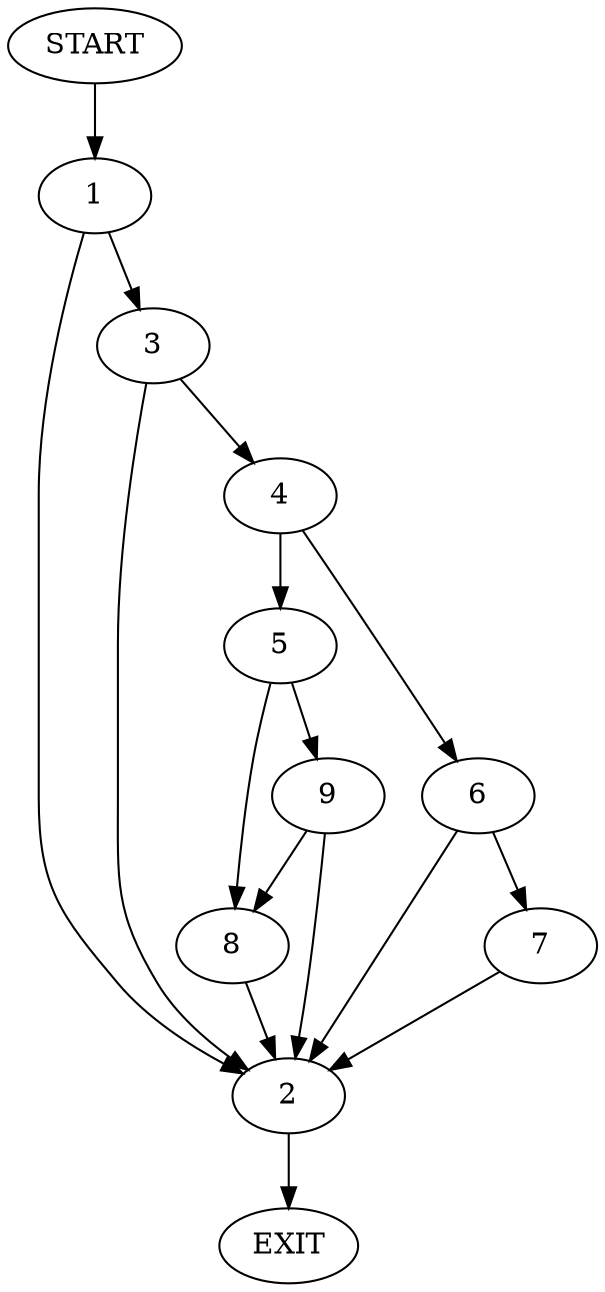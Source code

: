 digraph {
0 [label="START"]
10 [label="EXIT"]
0 -> 1
1 -> 2
1 -> 3
2 -> 10
3 -> 4
3 -> 2
4 -> 5
4 -> 6
6 -> 7
6 -> 2
5 -> 8
5 -> 9
7 -> 2
9 -> 8
9 -> 2
8 -> 2
}
